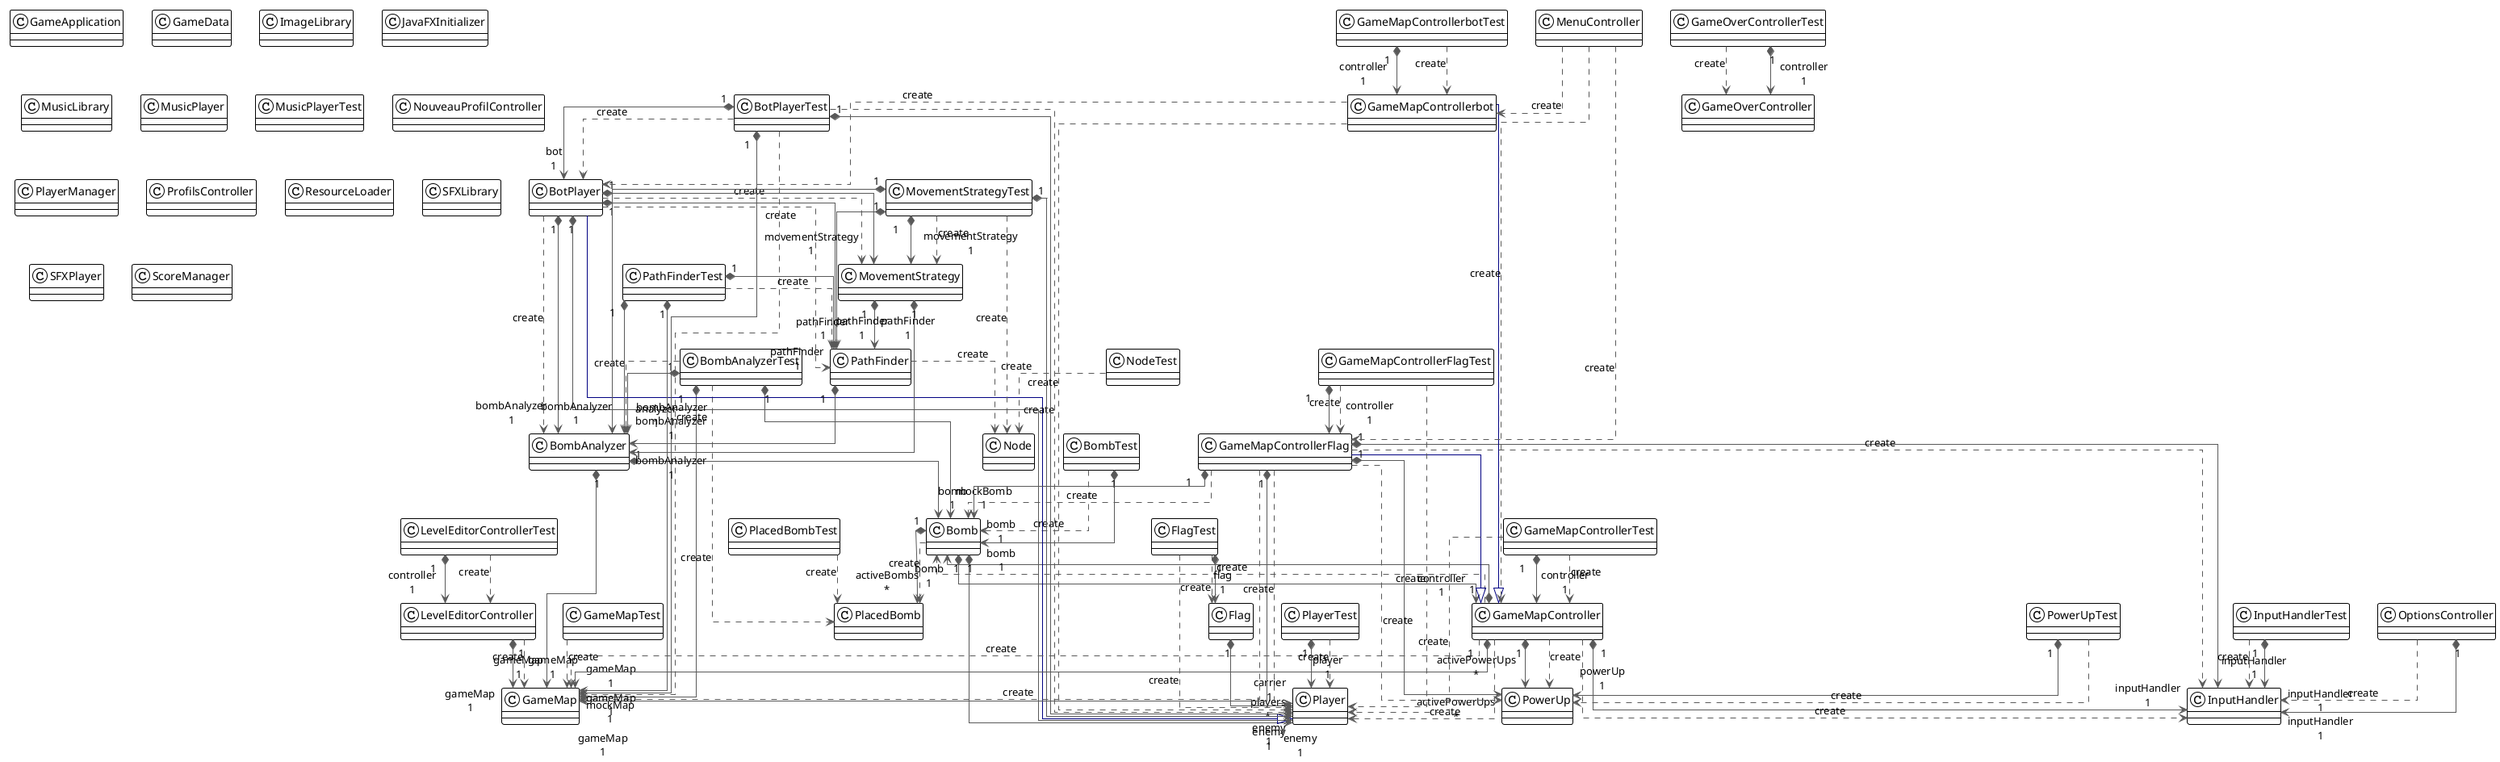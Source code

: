 @startuml

!theme plain
top to bottom direction
skinparam linetype ortho

class Bomb
class BombAnalyzer
class BombAnalyzerTest
class BombTest
class BotPlayer
class BotPlayerTest
class Flag
class FlagTest
class GameApplication
class GameData
class GameMap
class GameMapController
class GameMapControllerFlag
class GameMapControllerFlagTest
class GameMapControllerTest
class GameMapControllerbot
class GameMapControllerbotTest
class GameMapTest
class GameOverController
class GameOverControllerTest
class ImageLibrary
class InputHandler
class InputHandlerTest
class JavaFXInitializer
class LevelEditorController
class LevelEditorControllerTest
class MenuController
class MovementStrategy
class MovementStrategyTest
class MusicLibrary
class MusicPlayer
class MusicPlayerTest
class Node
class NodeTest
class NouveauProfilController
class OptionsController
class PathFinder
class PathFinderTest
class PlacedBomb
class PlacedBombTest
class Player
class PlayerManager
class PlayerTest
class PowerUp
class PowerUpTest
class ProfilsController
class ResourceLoader
class SFXLibrary
class SFXPlayer
class ScoreManager

Bomb                      "1" *-[#595959,plain]-> "controller\n1" GameMapController         
Bomb                      "1" *-[#595959,plain]-> "activeBombs\n*" PlacedBomb                
Bomb                       -[#595959,dashed]->  PlacedBomb                : "«create»"
Bomb                      "1" *-[#595959,plain]-> "players\n*" Player                    
BombAnalyzer              "1" *-[#595959,plain]-> "bomb\n1" Bomb                      
BombAnalyzer              "1" *-[#595959,plain]-> "gameMap\n1" GameMap                   
BombAnalyzerTest          "1" *-[#595959,plain]-> "mockBomb\n1" Bomb                      
BombAnalyzerTest           -[#595959,dashed]->  BombAnalyzer              : "«create»"
BombAnalyzerTest          "1" *-[#595959,plain]-> "analyzer\n1" BombAnalyzer              
BombAnalyzerTest          "1" *-[#595959,plain]-> "mockMap\n1" GameMap                   
BombAnalyzerTest           -[#595959,dashed]->  PlacedBomb                : "«create»"
BombTest                  "1" *-[#595959,plain]-> "bomb\n1" Bomb                      
BombTest                   -[#595959,dashed]->  Bomb                      : "«create»"
BotPlayer                  -[#595959,dashed]->  BombAnalyzer              : "«create»"
BotPlayer                 "1" *-[#595959,plain]-> "bombAnalyzer\n1" BombAnalyzer              
BotPlayer                  -[#595959,dashed]->  MovementStrategy          : "«create»"
BotPlayer                 "1" *-[#595959,plain]-> "movementStrategy\n1" MovementStrategy          
BotPlayer                 "1" *-[#595959,plain]-> "pathFinder\n1" PathFinder                
BotPlayer                  -[#595959,dashed]->  PathFinder                : "«create»"
BotPlayer                  -[#000082,plain]-^  Player                    
BotPlayer                 "1" *-[#595959,plain]-> "enemy\n1" Player                    
BotPlayerTest             "1" *-[#595959,plain]-> "bot\n1" BotPlayer                 
BotPlayerTest              -[#595959,dashed]->  BotPlayer                 : "«create»"
BotPlayerTest             "1" *-[#595959,plain]-> "gameMap\n1" GameMap                   
BotPlayerTest              -[#595959,dashed]->  GameMap                   : "«create»"
BotPlayerTest              -[#595959,dashed]->  Player                    : "«create»"
BotPlayerTest             "1" *-[#595959,plain]-> "enemy\n1" Player                    
Flag                      "1" *-[#595959,plain]-> "carrier\n1" Player                    
FlagTest                  "1" *-[#595959,plain]-> "flag\n1" Flag                      
FlagTest                   -[#595959,dashed]->  Flag                      : "«create»"
FlagTest                   -[#595959,dashed]->  Player                    : "«create»"
GameMapController          -[#595959,dashed]->  Bomb                      : "«create»"
GameMapController         "1" *-[#595959,plain]-> "bomb\n1" Bomb                      
GameMapController          -[#595959,dashed]->  GameMap                   : "«create»"
GameMapController         "1" *-[#595959,plain]-> "gameMap\n1" GameMap                   
GameMapController         "1" *-[#595959,plain]-> "inputHandler\n1" InputHandler              
GameMapController          -[#595959,dashed]->  InputHandler              : "«create»"
GameMapController          -[#595959,dashed]->  Player                    : "«create»"
GameMapController         "1" *-[#595959,plain]-> "activePowerUps\n*" PowerUp                   
GameMapController          -[#595959,dashed]->  PowerUp                   : "«create»"
GameMapControllerFlag      -[#595959,dashed]->  Bomb                      : "«create»"
GameMapControllerFlag     "1" *-[#595959,plain]-> "bomb\n1" Bomb                      
GameMapControllerFlag      -[#595959,dashed]->  GameMap                   : "«create»"
GameMapControllerFlag     "1" *-[#595959,plain]-> "gameMap\n1" GameMap                   
GameMapControllerFlag      -[#000082,plain]-^  GameMapController         
GameMapControllerFlag     "1" *-[#595959,plain]-> "inputHandler\n1" InputHandler              
GameMapControllerFlag      -[#595959,dashed]->  InputHandler              : "«create»"
GameMapControllerFlag      -[#595959,dashed]->  Player                    : "«create»"
GameMapControllerFlag     "1" *-[#595959,plain]-> "activePowerUps\n*" PowerUp                   
GameMapControllerFlag      -[#595959,dashed]->  PowerUp                   : "«create»"
GameMapControllerFlagTest  -[#595959,dashed]->  GameMapControllerFlag     : "«create»"
GameMapControllerFlagTest "1" *-[#595959,plain]-> "controller\n1" GameMapControllerFlag     
GameMapControllerFlagTest  -[#595959,dashed]->  Player                    : "«create»"
GameMapControllerTest     "1" *-[#595959,plain]-> "controller\n1" GameMapController         
GameMapControllerTest      -[#595959,dashed]->  GameMapController         : "«create»"
GameMapControllerTest      -[#595959,dashed]->  Player                    : "«create»"
GameMapControllerbot       -[#595959,dashed]->  BotPlayer                 : "«create»"
GameMapControllerbot       -[#000082,plain]-^  GameMapController         
GameMapControllerbot       -[#595959,dashed]->  Player                    : "«create»"
GameMapControllerbotTest   -[#595959,dashed]->  GameMapControllerbot      : "«create»"
GameMapControllerbotTest  "1" *-[#595959,plain]-> "controller\n1" GameMapControllerbot      
GameMapTest                -[#595959,dashed]->  GameMap                   : "«create»"
GameOverControllerTest     -[#595959,dashed]->  GameOverController        : "«create»"
GameOverControllerTest    "1" *-[#595959,plain]-> "controller\n1" GameOverController        
InputHandlerTest           -[#595959,dashed]->  InputHandler              : "«create»"
InputHandlerTest          "1" *-[#595959,plain]-> "inputHandler\n1" InputHandler              
LevelEditorController     "1" *-[#595959,plain]-> "gameMap\n1" GameMap                   
LevelEditorController      -[#595959,dashed]->  GameMap                   : "«create»"
LevelEditorControllerTest "1" *-[#595959,plain]-> "controller\n1" LevelEditorController     
LevelEditorControllerTest  -[#595959,dashed]->  LevelEditorController     : "«create»"
MenuController             -[#595959,dashed]->  GameMapController         : "«create»"
MenuController             -[#595959,dashed]->  GameMapControllerFlag     : "«create»"
MenuController             -[#595959,dashed]->  GameMapControllerbot      : "«create»"
MovementStrategy          "1" *-[#595959,plain]-> "bombAnalyzer\n1" BombAnalyzer              
MovementStrategy          "1" *-[#595959,plain]-> "pathFinder\n1" PathFinder                
MovementStrategyTest      "1" *-[#595959,plain]-> "bombAnalyzer\n1" BombAnalyzer              
MovementStrategyTest      "1" *-[#595959,plain]-> "movementStrategy\n1" MovementStrategy          
MovementStrategyTest       -[#595959,dashed]->  MovementStrategy          : "«create»"
MovementStrategyTest       -[#595959,dashed]->  Node                      : "«create»"
MovementStrategyTest      "1" *-[#595959,plain]-> "pathFinder\n1" PathFinder                
MovementStrategyTest      "1" *-[#595959,plain]-> "enemy\n1" Player                    
NodeTest                   -[#595959,dashed]->  Node                      : "«create»"
OptionsController          -[#595959,dashed]->  InputHandler              : "«create»"
OptionsController         "1" *-[#595959,plain]-> "inputHandler\n1" InputHandler              
PathFinder                "1" *-[#595959,plain]-> "bombAnalyzer\n1" BombAnalyzer              
PathFinder                 -[#595959,dashed]->  Node                      : "«create»"
PathFinderTest            "1" *-[#595959,plain]-> "bombAnalyzer\n1" BombAnalyzer              
PathFinderTest            "1" *-[#595959,plain]-> "gameMap\n1" GameMap                   
PathFinderTest            "1" *-[#595959,plain]-> "pathFinder\n1" PathFinder                
PathFinderTest             -[#595959,dashed]->  PathFinder                : "«create»"
PlacedBombTest             -[#595959,dashed]->  PlacedBomb                : "«create»"
PlayerTest                 -[#595959,dashed]->  Player                    : "«create»"
PlayerTest                "1" *-[#595959,plain]-> "player\n1" Player                    
PowerUpTest               "1" *-[#595959,plain]-> "powerUp\n1" PowerUp                   
PowerUpTest                -[#595959,dashed]->  PowerUp                   : "«create»"
@enduml
